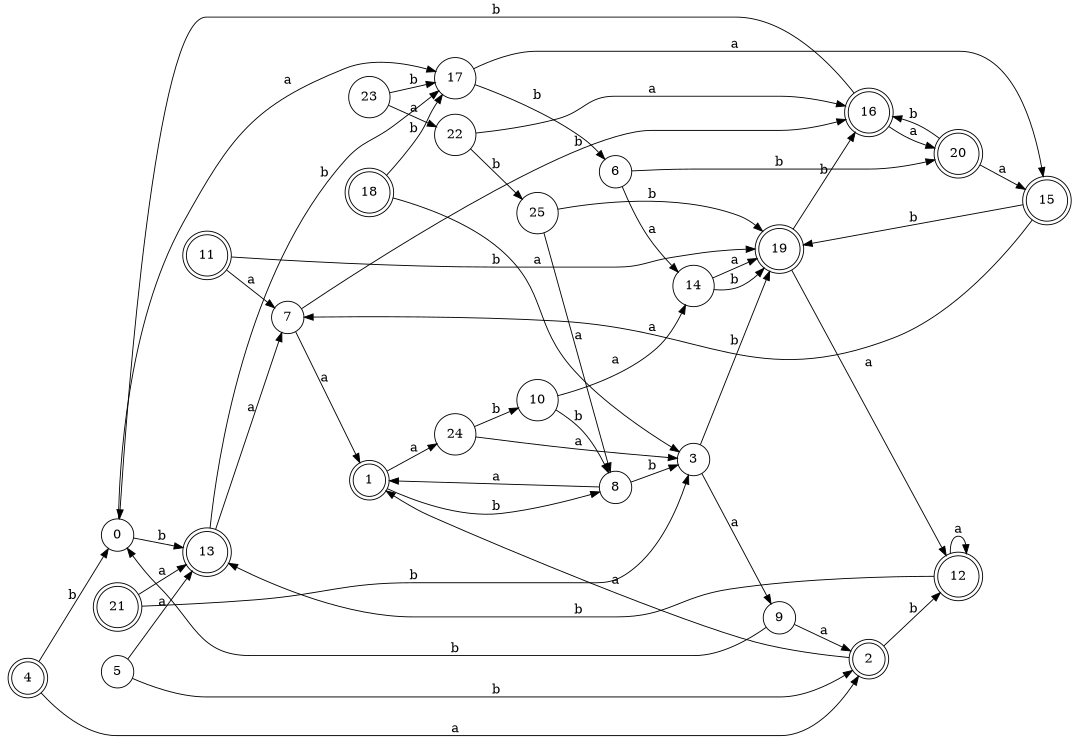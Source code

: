 digraph n21_6 {
__start0 [label="" shape="none"];

rankdir=LR;
size="8,5";

s0 [style="filled", color="black", fillcolor="white" shape="circle", label="0"];
s1 [style="rounded,filled", color="black", fillcolor="white" shape="doublecircle", label="1"];
s2 [style="rounded,filled", color="black", fillcolor="white" shape="doublecircle", label="2"];
s3 [style="filled", color="black", fillcolor="white" shape="circle", label="3"];
s4 [style="rounded,filled", color="black", fillcolor="white" shape="doublecircle", label="4"];
s5 [style="filled", color="black", fillcolor="white" shape="circle", label="5"];
s6 [style="filled", color="black", fillcolor="white" shape="circle", label="6"];
s7 [style="filled", color="black", fillcolor="white" shape="circle", label="7"];
s8 [style="filled", color="black", fillcolor="white" shape="circle", label="8"];
s9 [style="filled", color="black", fillcolor="white" shape="circle", label="9"];
s10 [style="filled", color="black", fillcolor="white" shape="circle", label="10"];
s11 [style="rounded,filled", color="black", fillcolor="white" shape="doublecircle", label="11"];
s12 [style="rounded,filled", color="black", fillcolor="white" shape="doublecircle", label="12"];
s13 [style="rounded,filled", color="black", fillcolor="white" shape="doublecircle", label="13"];
s14 [style="filled", color="black", fillcolor="white" shape="circle", label="14"];
s15 [style="rounded,filled", color="black", fillcolor="white" shape="doublecircle", label="15"];
s16 [style="rounded,filled", color="black", fillcolor="white" shape="doublecircle", label="16"];
s17 [style="filled", color="black", fillcolor="white" shape="circle", label="17"];
s18 [style="rounded,filled", color="black", fillcolor="white" shape="doublecircle", label="18"];
s19 [style="rounded,filled", color="black", fillcolor="white" shape="doublecircle", label="19"];
s20 [style="rounded,filled", color="black", fillcolor="white" shape="doublecircle", label="20"];
s21 [style="rounded,filled", color="black", fillcolor="white" shape="doublecircle", label="21"];
s22 [style="filled", color="black", fillcolor="white" shape="circle", label="22"];
s23 [style="filled", color="black", fillcolor="white" shape="circle", label="23"];
s24 [style="filled", color="black", fillcolor="white" shape="circle", label="24"];
s25 [style="filled", color="black", fillcolor="white" shape="circle", label="25"];
s0 -> s17 [label="a"];
s0 -> s13 [label="b"];
s1 -> s24 [label="a"];
s1 -> s8 [label="b"];
s2 -> s1 [label="a"];
s2 -> s12 [label="b"];
s3 -> s9 [label="a"];
s3 -> s19 [label="b"];
s4 -> s2 [label="a"];
s4 -> s0 [label="b"];
s5 -> s13 [label="a"];
s5 -> s2 [label="b"];
s6 -> s14 [label="a"];
s6 -> s20 [label="b"];
s7 -> s1 [label="a"];
s7 -> s16 [label="b"];
s8 -> s1 [label="a"];
s8 -> s3 [label="b"];
s9 -> s2 [label="a"];
s9 -> s0 [label="b"];
s10 -> s14 [label="a"];
s10 -> s8 [label="b"];
s11 -> s7 [label="a"];
s11 -> s19 [label="b"];
s12 -> s12 [label="a"];
s12 -> s13 [label="b"];
s13 -> s7 [label="a"];
s13 -> s17 [label="b"];
s14 -> s19 [label="a"];
s14 -> s19 [label="b"];
s15 -> s7 [label="a"];
s15 -> s19 [label="b"];
s16 -> s20 [label="a"];
s16 -> s0 [label="b"];
s17 -> s15 [label="a"];
s17 -> s6 [label="b"];
s18 -> s3 [label="a"];
s18 -> s17 [label="b"];
s19 -> s12 [label="a"];
s19 -> s16 [label="b"];
s20 -> s15 [label="a"];
s20 -> s16 [label="b"];
s21 -> s13 [label="a"];
s21 -> s3 [label="b"];
s22 -> s16 [label="a"];
s22 -> s25 [label="b"];
s23 -> s22 [label="a"];
s23 -> s17 [label="b"];
s24 -> s3 [label="a"];
s24 -> s10 [label="b"];
s25 -> s8 [label="a"];
s25 -> s19 [label="b"];

}